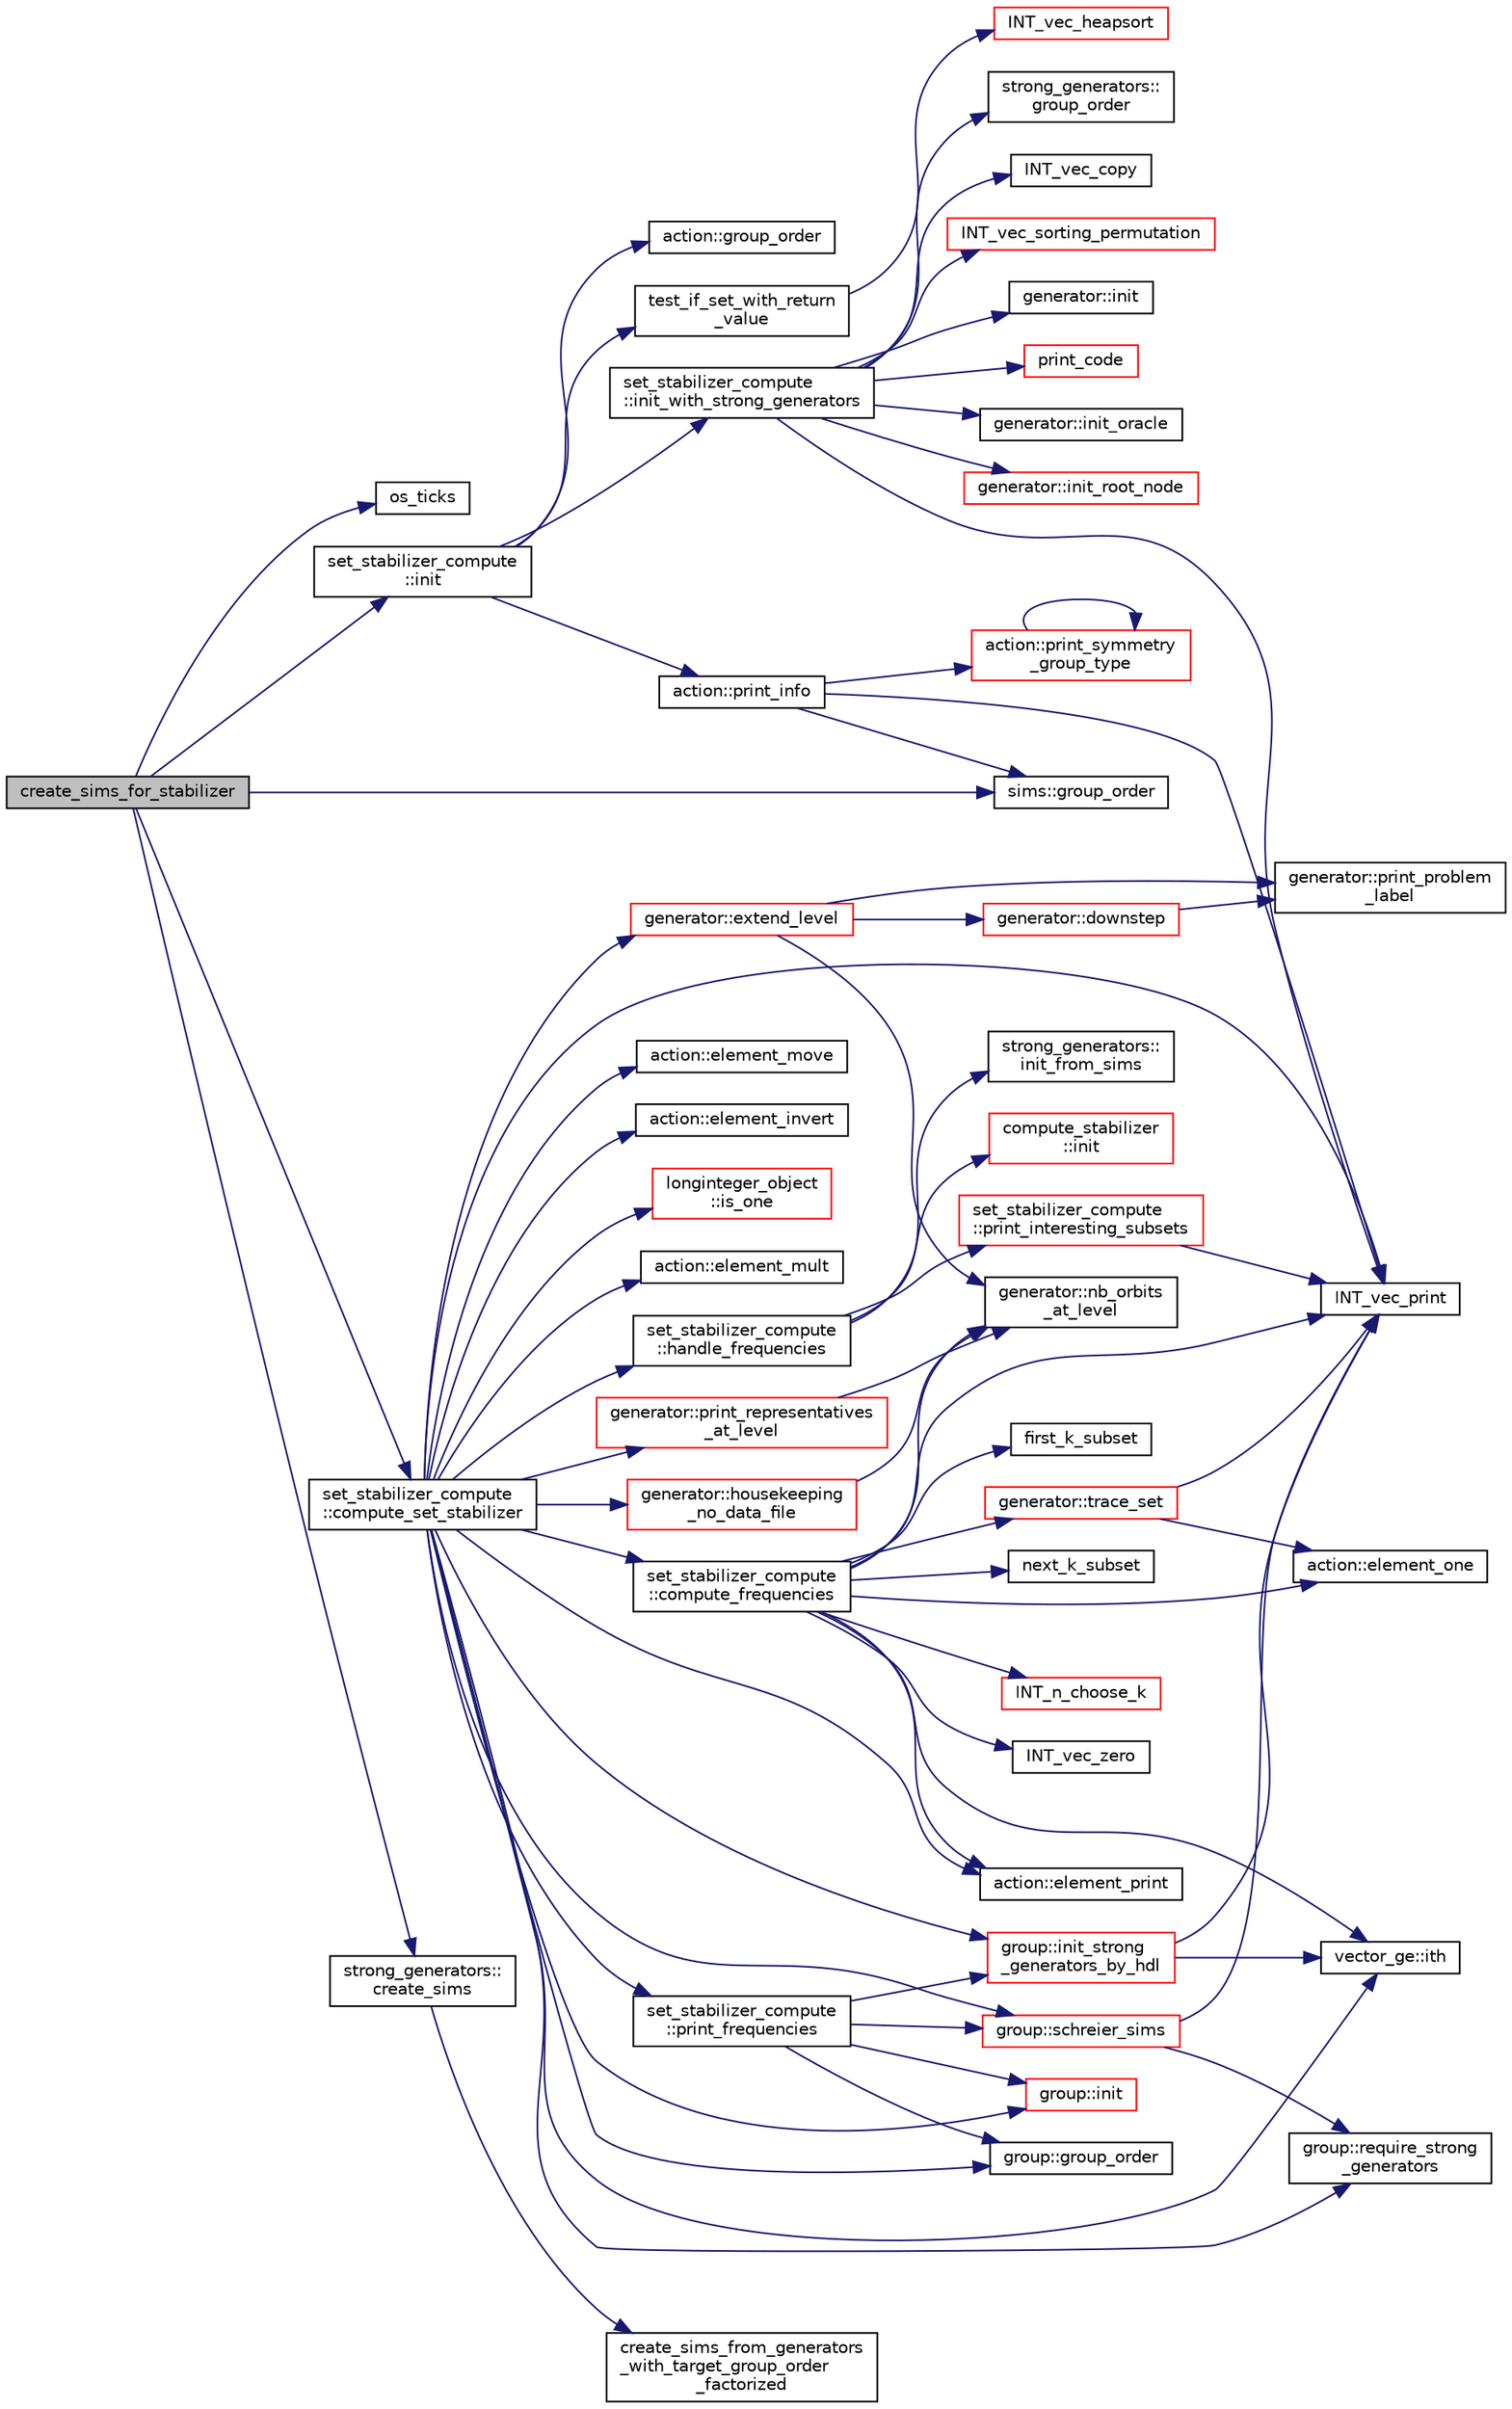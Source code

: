 digraph "create_sims_for_stabilizer"
{
  edge [fontname="Helvetica",fontsize="10",labelfontname="Helvetica",labelfontsize="10"];
  node [fontname="Helvetica",fontsize="10",shape=record];
  rankdir="LR";
  Node519 [label="create_sims_for_stabilizer",height=0.2,width=0.4,color="black", fillcolor="grey75", style="filled", fontcolor="black"];
  Node519 -> Node520 [color="midnightblue",fontsize="10",style="solid",fontname="Helvetica"];
  Node520 [label="os_ticks",height=0.2,width=0.4,color="black", fillcolor="white", style="filled",URL="$d5/db4/io__and__os_8h.html#a3da6d2b09e35d569adb7101dffcb5224"];
  Node519 -> Node521 [color="midnightblue",fontsize="10",style="solid",fontname="Helvetica"];
  Node521 [label="set_stabilizer_compute\l::init",height=0.2,width=0.4,color="black", fillcolor="white", style="filled",URL="$d8/dc6/classset__stabilizer__compute.html#a3ffab71fb628fd1c25694c1bb69a65fe"];
  Node521 -> Node522 [color="midnightblue",fontsize="10",style="solid",fontname="Helvetica"];
  Node522 [label="action::group_order",height=0.2,width=0.4,color="black", fillcolor="white", style="filled",URL="$d2/d86/classaction.html#ad1f69adb27041311d2e7be96e39388d4"];
  Node521 -> Node523 [color="midnightblue",fontsize="10",style="solid",fontname="Helvetica"];
  Node523 [label="test_if_set_with_return\l_value",height=0.2,width=0.4,color="black", fillcolor="white", style="filled",URL="$d5/de2/foundations_2data__structures_2data__structures_8h.html#ac8840ecabde4103e50ef1a7a8245d913"];
  Node523 -> Node524 [color="midnightblue",fontsize="10",style="solid",fontname="Helvetica"];
  Node524 [label="INT_vec_heapsort",height=0.2,width=0.4,color="red", fillcolor="white", style="filled",URL="$d4/dd7/sorting_8_c.html#a3590ad9987f801fbfc94634300182f39"];
  Node521 -> Node528 [color="midnightblue",fontsize="10",style="solid",fontname="Helvetica"];
  Node528 [label="action::print_info",height=0.2,width=0.4,color="black", fillcolor="white", style="filled",URL="$d2/d86/classaction.html#a6f89e493e5c5a32e5c3b8963d438ce86"];
  Node528 -> Node529 [color="midnightblue",fontsize="10",style="solid",fontname="Helvetica"];
  Node529 [label="action::print_symmetry\l_group_type",height=0.2,width=0.4,color="red", fillcolor="white", style="filled",URL="$d2/d86/classaction.html#aed811766c7e64fe2c853df8b0b67aa6e"];
  Node529 -> Node529 [color="midnightblue",fontsize="10",style="solid",fontname="Helvetica"];
  Node528 -> Node531 [color="midnightblue",fontsize="10",style="solid",fontname="Helvetica"];
  Node531 [label="INT_vec_print",height=0.2,width=0.4,color="black", fillcolor="white", style="filled",URL="$df/dbf/sajeeb_8_c.html#a79a5901af0b47dd0d694109543c027fe"];
  Node528 -> Node532 [color="midnightblue",fontsize="10",style="solid",fontname="Helvetica"];
  Node532 [label="sims::group_order",height=0.2,width=0.4,color="black", fillcolor="white", style="filled",URL="$d9/df3/classsims.html#aa442445175656570fa35febbe790efad"];
  Node521 -> Node533 [color="midnightblue",fontsize="10",style="solid",fontname="Helvetica"];
  Node533 [label="set_stabilizer_compute\l::init_with_strong_generators",height=0.2,width=0.4,color="black", fillcolor="white", style="filled",URL="$d8/dc6/classset__stabilizer__compute.html#ad6def8c34e1eba080f0383038cd76016"];
  Node533 -> Node534 [color="midnightblue",fontsize="10",style="solid",fontname="Helvetica"];
  Node534 [label="strong_generators::\lgroup_order",height=0.2,width=0.4,color="black", fillcolor="white", style="filled",URL="$dc/d09/classstrong__generators.html#a91f453c2bfd6502b96f4b4eed16beb20"];
  Node533 -> Node535 [color="midnightblue",fontsize="10",style="solid",fontname="Helvetica"];
  Node535 [label="INT_vec_copy",height=0.2,width=0.4,color="black", fillcolor="white", style="filled",URL="$df/dbf/sajeeb_8_c.html#ac2d875e27e009af6ec04d17254d11075"];
  Node533 -> Node536 [color="midnightblue",fontsize="10",style="solid",fontname="Helvetica"];
  Node536 [label="INT_vec_sorting_permutation",height=0.2,width=0.4,color="red", fillcolor="white", style="filled",URL="$d5/de2/foundations_2data__structures_2data__structures_8h.html#a10768733e01e8c9ded3c886e6ddb671e"];
  Node533 -> Node531 [color="midnightblue",fontsize="10",style="solid",fontname="Helvetica"];
  Node533 -> Node544 [color="midnightblue",fontsize="10",style="solid",fontname="Helvetica"];
  Node544 [label="generator::init",height=0.2,width=0.4,color="black", fillcolor="white", style="filled",URL="$d7/d73/classgenerator.html#aeca1559b4172cae921620768bd62df47"];
  Node533 -> Node545 [color="midnightblue",fontsize="10",style="solid",fontname="Helvetica"];
  Node545 [label="print_code",height=0.2,width=0.4,color="red", fillcolor="white", style="filled",URL="$db/da8/code__generator_8_c.html#a9b6831cb1c98ce20111c823830515d15"];
  Node533 -> Node559 [color="midnightblue",fontsize="10",style="solid",fontname="Helvetica"];
  Node559 [label="generator::init_oracle",height=0.2,width=0.4,color="black", fillcolor="white", style="filled",URL="$d7/d73/classgenerator.html#aab9339b27020b22ae9655d4413a88e40"];
  Node533 -> Node560 [color="midnightblue",fontsize="10",style="solid",fontname="Helvetica"];
  Node560 [label="generator::init_root_node",height=0.2,width=0.4,color="red", fillcolor="white", style="filled",URL="$d7/d73/classgenerator.html#af772cc76eb68482a86e61fbd51672513"];
  Node519 -> Node568 [color="midnightblue",fontsize="10",style="solid",fontname="Helvetica"];
  Node568 [label="set_stabilizer_compute\l::compute_set_stabilizer",height=0.2,width=0.4,color="black", fillcolor="white", style="filled",URL="$d8/dc6/classset__stabilizer__compute.html#ad4f92074322e98c7cd0ed5d4f8486b76"];
  Node568 -> Node569 [color="midnightblue",fontsize="10",style="solid",fontname="Helvetica"];
  Node569 [label="set_stabilizer_compute\l::compute_frequencies",height=0.2,width=0.4,color="black", fillcolor="white", style="filled",URL="$d8/dc6/classset__stabilizer__compute.html#a459b73693d4f42700e03475f378c7e55"];
  Node569 -> Node570 [color="midnightblue",fontsize="10",style="solid",fontname="Helvetica"];
  Node570 [label="generator::nb_orbits\l_at_level",height=0.2,width=0.4,color="black", fillcolor="white", style="filled",URL="$d7/d73/classgenerator.html#a020f3d8378448310d044a4a24fadf301"];
  Node569 -> Node571 [color="midnightblue",fontsize="10",style="solid",fontname="Helvetica"];
  Node571 [label="INT_n_choose_k",height=0.2,width=0.4,color="red", fillcolor="white", style="filled",URL="$d2/d7c/combinatorics_8_c.html#aa74adc702e59feadb839f44c0aaec8f6"];
  Node569 -> Node573 [color="midnightblue",fontsize="10",style="solid",fontname="Helvetica"];
  Node573 [label="INT_vec_zero",height=0.2,width=0.4,color="black", fillcolor="white", style="filled",URL="$df/dbf/sajeeb_8_c.html#aa8c9c7977203577026080f546fe4980f"];
  Node569 -> Node574 [color="midnightblue",fontsize="10",style="solid",fontname="Helvetica"];
  Node574 [label="first_k_subset",height=0.2,width=0.4,color="black", fillcolor="white", style="filled",URL="$d2/d7c/combinatorics_8_c.html#ae927aec4a5b64166d7793be334fc82b5"];
  Node569 -> Node531 [color="midnightblue",fontsize="10",style="solid",fontname="Helvetica"];
  Node569 -> Node575 [color="midnightblue",fontsize="10",style="solid",fontname="Helvetica"];
  Node575 [label="action::element_one",height=0.2,width=0.4,color="black", fillcolor="white", style="filled",URL="$d2/d86/classaction.html#a780a105daf04d6d1fe7e2f63b3c88e3b"];
  Node569 -> Node566 [color="midnightblue",fontsize="10",style="solid",fontname="Helvetica"];
  Node566 [label="vector_ge::ith",height=0.2,width=0.4,color="black", fillcolor="white", style="filled",URL="$d4/d6e/classvector__ge.html#a1ff002e8b746a9beb119d57dcd4a15ff"];
  Node569 -> Node576 [color="midnightblue",fontsize="10",style="solid",fontname="Helvetica"];
  Node576 [label="generator::trace_set",height=0.2,width=0.4,color="red", fillcolor="white", style="filled",URL="$d7/d73/classgenerator.html#ae34b55cbb999d9b2aa9dacc8748de0b2"];
  Node576 -> Node531 [color="midnightblue",fontsize="10",style="solid",fontname="Helvetica"];
  Node576 -> Node575 [color="midnightblue",fontsize="10",style="solid",fontname="Helvetica"];
  Node569 -> Node619 [color="midnightblue",fontsize="10",style="solid",fontname="Helvetica"];
  Node619 [label="action::element_print",height=0.2,width=0.4,color="black", fillcolor="white", style="filled",URL="$d2/d86/classaction.html#ae38c3ef3c1125213733d63c6fc3c40cd"];
  Node569 -> Node620 [color="midnightblue",fontsize="10",style="solid",fontname="Helvetica"];
  Node620 [label="next_k_subset",height=0.2,width=0.4,color="black", fillcolor="white", style="filled",URL="$d2/d7c/combinatorics_8_c.html#a775056f4f5ce3fe0bb7f9db279934c9b"];
  Node568 -> Node621 [color="midnightblue",fontsize="10",style="solid",fontname="Helvetica"];
  Node621 [label="set_stabilizer_compute\l::print_frequencies",height=0.2,width=0.4,color="black", fillcolor="white", style="filled",URL="$d8/dc6/classset__stabilizer__compute.html#aaa16ded0007c24b61d16b8ba65c51283"];
  Node621 -> Node622 [color="midnightblue",fontsize="10",style="solid",fontname="Helvetica"];
  Node622 [label="group::init",height=0.2,width=0.4,color="red", fillcolor="white", style="filled",URL="$d1/db7/classgroup.html#a9f5de0500658e265332c7f62c0d3962d"];
  Node621 -> Node624 [color="midnightblue",fontsize="10",style="solid",fontname="Helvetica"];
  Node624 [label="group::init_strong\l_generators_by_hdl",height=0.2,width=0.4,color="red", fillcolor="white", style="filled",URL="$d1/db7/classgroup.html#a65100d600cfb0955dae3582a2d6a2532"];
  Node624 -> Node531 [color="midnightblue",fontsize="10",style="solid",fontname="Helvetica"];
  Node624 -> Node566 [color="midnightblue",fontsize="10",style="solid",fontname="Helvetica"];
  Node621 -> Node626 [color="midnightblue",fontsize="10",style="solid",fontname="Helvetica"];
  Node626 [label="group::schreier_sims",height=0.2,width=0.4,color="red", fillcolor="white", style="filled",URL="$d1/db7/classgroup.html#a224ed784f302897ca0c0e578446afa08"];
  Node626 -> Node627 [color="midnightblue",fontsize="10",style="solid",fontname="Helvetica"];
  Node627 [label="group::require_strong\l_generators",height=0.2,width=0.4,color="black", fillcolor="white", style="filled",URL="$d1/db7/classgroup.html#adfc3de74ab859ba6dba668b50efaf392"];
  Node626 -> Node531 [color="midnightblue",fontsize="10",style="solid",fontname="Helvetica"];
  Node621 -> Node639 [color="midnightblue",fontsize="10",style="solid",fontname="Helvetica"];
  Node639 [label="group::group_order",height=0.2,width=0.4,color="black", fillcolor="white", style="filled",URL="$d1/db7/classgroup.html#a2d70bcf6a1495e7fb8e16ba7dfadb725"];
  Node568 -> Node640 [color="midnightblue",fontsize="10",style="solid",fontname="Helvetica"];
  Node640 [label="set_stabilizer_compute\l::handle_frequencies",height=0.2,width=0.4,color="black", fillcolor="white", style="filled",URL="$d8/dc6/classset__stabilizer__compute.html#a247c31bc3f19f22dadbfd7607cbaaa78"];
  Node640 -> Node641 [color="midnightblue",fontsize="10",style="solid",fontname="Helvetica"];
  Node641 [label="set_stabilizer_compute\l::print_interesting_subsets",height=0.2,width=0.4,color="red", fillcolor="white", style="filled",URL="$d8/dc6/classset__stabilizer__compute.html#a467904f3d5afaea39660548c8d8bf120"];
  Node641 -> Node531 [color="midnightblue",fontsize="10",style="solid",fontname="Helvetica"];
  Node640 -> Node644 [color="midnightblue",fontsize="10",style="solid",fontname="Helvetica"];
  Node644 [label="compute_stabilizer\l::init",height=0.2,width=0.4,color="red", fillcolor="white", style="filled",URL="$d8/d30/classcompute__stabilizer.html#a36a1729430f317a65559220a8206a7d7"];
  Node640 -> Node1072 [color="midnightblue",fontsize="10",style="solid",fontname="Helvetica"];
  Node1072 [label="strong_generators::\linit_from_sims",height=0.2,width=0.4,color="black", fillcolor="white", style="filled",URL="$dc/d09/classstrong__generators.html#a2b997decdab82e889c1151f29a846a66"];
  Node568 -> Node1212 [color="midnightblue",fontsize="10",style="solid",fontname="Helvetica"];
  Node1212 [label="generator::extend_level",height=0.2,width=0.4,color="red", fillcolor="white", style="filled",URL="$d7/d73/classgenerator.html#a91b84d80ccec0cd2136bc221c30e0f8e"];
  Node1212 -> Node1213 [color="midnightblue",fontsize="10",style="solid",fontname="Helvetica"];
  Node1213 [label="generator::print_problem\l_label",height=0.2,width=0.4,color="black", fillcolor="white", style="filled",URL="$d7/d73/classgenerator.html#a06d3c064ba84ebe8db3537e6273f16c3"];
  Node1212 -> Node570 [color="midnightblue",fontsize="10",style="solid",fontname="Helvetica"];
  Node1212 -> Node1214 [color="midnightblue",fontsize="10",style="solid",fontname="Helvetica"];
  Node1214 [label="generator::downstep",height=0.2,width=0.4,color="red", fillcolor="white", style="filled",URL="$d7/d73/classgenerator.html#ad90bc284af0b5f5beae960a0bd7a5b43"];
  Node1214 -> Node1213 [color="midnightblue",fontsize="10",style="solid",fontname="Helvetica"];
  Node568 -> Node1375 [color="midnightblue",fontsize="10",style="solid",fontname="Helvetica"];
  Node1375 [label="generator::print_representatives\l_at_level",height=0.2,width=0.4,color="red", fillcolor="white", style="filled",URL="$d7/d73/classgenerator.html#ad9d7823a4d09ba2a401a9ac2e4884f53"];
  Node1375 -> Node570 [color="midnightblue",fontsize="10",style="solid",fontname="Helvetica"];
  Node568 -> Node1376 [color="midnightblue",fontsize="10",style="solid",fontname="Helvetica"];
  Node1376 [label="generator::housekeeping\l_no_data_file",height=0.2,width=0.4,color="red", fillcolor="white", style="filled",URL="$d7/d73/classgenerator.html#a6c09d8dc65abd5c79f3310e8293a56d8"];
  Node1376 -> Node570 [color="midnightblue",fontsize="10",style="solid",fontname="Helvetica"];
  Node568 -> Node531 [color="midnightblue",fontsize="10",style="solid",fontname="Helvetica"];
  Node568 -> Node592 [color="midnightblue",fontsize="10",style="solid",fontname="Helvetica"];
  Node592 [label="action::element_move",height=0.2,width=0.4,color="black", fillcolor="white", style="filled",URL="$d2/d86/classaction.html#a550947491bbb534d3d7951f50198a874"];
  Node568 -> Node566 [color="midnightblue",fontsize="10",style="solid",fontname="Helvetica"];
  Node568 -> Node677 [color="midnightblue",fontsize="10",style="solid",fontname="Helvetica"];
  Node677 [label="action::element_invert",height=0.2,width=0.4,color="black", fillcolor="white", style="filled",URL="$d2/d86/classaction.html#aa4bd01e338497714586636751fcef436"];
  Node568 -> Node619 [color="midnightblue",fontsize="10",style="solid",fontname="Helvetica"];
  Node568 -> Node622 [color="midnightblue",fontsize="10",style="solid",fontname="Helvetica"];
  Node568 -> Node624 [color="midnightblue",fontsize="10",style="solid",fontname="Helvetica"];
  Node568 -> Node626 [color="midnightblue",fontsize="10",style="solid",fontname="Helvetica"];
  Node568 -> Node639 [color="midnightblue",fontsize="10",style="solid",fontname="Helvetica"];
  Node568 -> Node1179 [color="midnightblue",fontsize="10",style="solid",fontname="Helvetica"];
  Node1179 [label="longinteger_object\l::is_one",height=0.2,width=0.4,color="red", fillcolor="white", style="filled",URL="$dd/d7e/classlonginteger__object.html#adeab597c8bb66f36eb085f046d1df656"];
  Node568 -> Node627 [color="midnightblue",fontsize="10",style="solid",fontname="Helvetica"];
  Node568 -> Node595 [color="midnightblue",fontsize="10",style="solid",fontname="Helvetica"];
  Node595 [label="action::element_mult",height=0.2,width=0.4,color="black", fillcolor="white", style="filled",URL="$d2/d86/classaction.html#ae9e36b2cae1f0f7bd7144097fa9a34b3"];
  Node519 -> Node1465 [color="midnightblue",fontsize="10",style="solid",fontname="Helvetica"];
  Node1465 [label="strong_generators::\lcreate_sims",height=0.2,width=0.4,color="black", fillcolor="white", style="filled",URL="$dc/d09/classstrong__generators.html#afca700d50772a39eeb74239355ae67e1"];
  Node1465 -> Node1466 [color="midnightblue",fontsize="10",style="solid",fontname="Helvetica"];
  Node1466 [label="create_sims_from_generators\l_with_target_group_order\l_factorized",height=0.2,width=0.4,color="black", fillcolor="white", style="filled",URL="$d2/d3a/group__theory_8h.html#a40f2df36e351d6e63bd2bb196cc5b430"];
  Node519 -> Node532 [color="midnightblue",fontsize="10",style="solid",fontname="Helvetica"];
}
